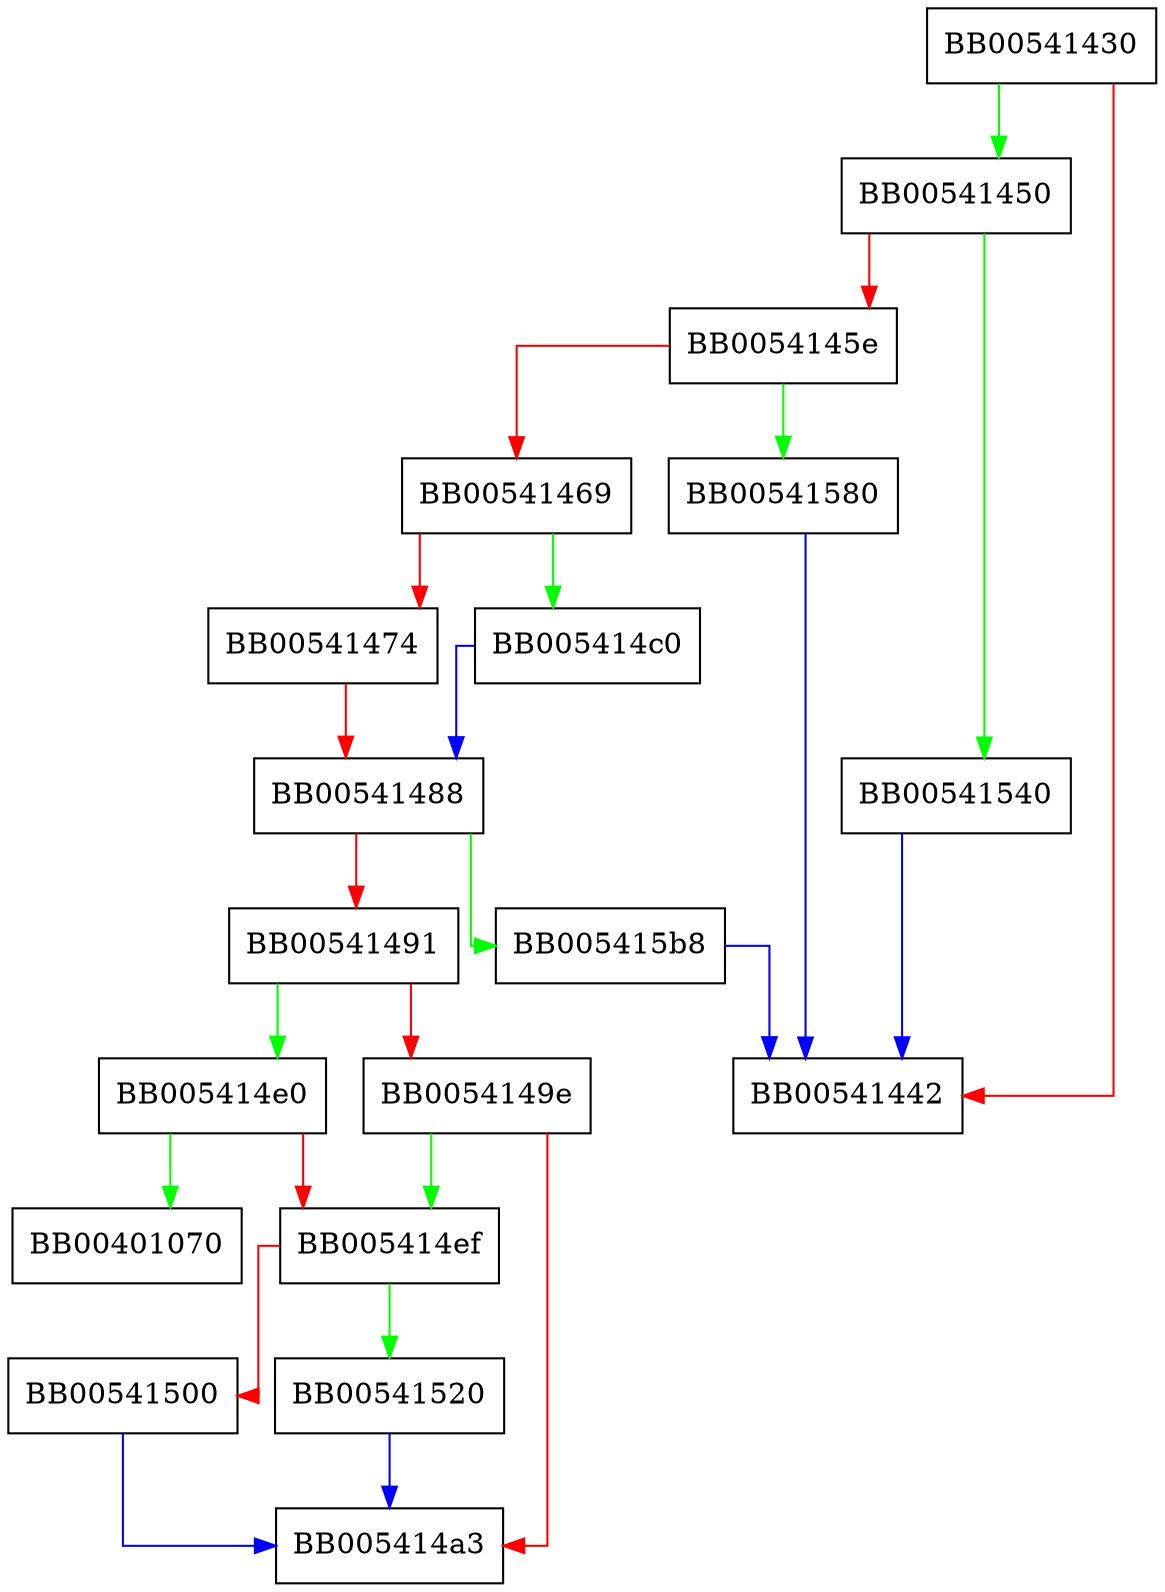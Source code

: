 digraph bn_wexpand {
  node [shape="box"];
  graph [splines=ortho];
  BB00541430 -> BB00541450 [color="green"];
  BB00541430 -> BB00541442 [color="red"];
  BB00541450 -> BB00541540 [color="green"];
  BB00541450 -> BB0054145e [color="red"];
  BB0054145e -> BB00541580 [color="green"];
  BB0054145e -> BB00541469 [color="red"];
  BB00541469 -> BB005414c0 [color="green"];
  BB00541469 -> BB00541474 [color="red"];
  BB00541474 -> BB00541488 [color="red"];
  BB00541488 -> BB005415b8 [color="green"];
  BB00541488 -> BB00541491 [color="red"];
  BB00541491 -> BB005414e0 [color="green"];
  BB00541491 -> BB0054149e [color="red"];
  BB0054149e -> BB005414ef [color="green"];
  BB0054149e -> BB005414a3 [color="red"];
  BB005414c0 -> BB00541488 [color="blue"];
  BB005414e0 -> BB00401070 [color="green"];
  BB005414e0 -> BB005414ef [color="red"];
  BB005414ef -> BB00541520 [color="green"];
  BB005414ef -> BB00541500 [color="red"];
  BB00541500 -> BB005414a3 [color="blue"];
  BB00541520 -> BB005414a3 [color="blue"];
  BB00541540 -> BB00541442 [color="blue"];
  BB00541580 -> BB00541442 [color="blue"];
  BB005415b8 -> BB00541442 [color="blue"];
}
